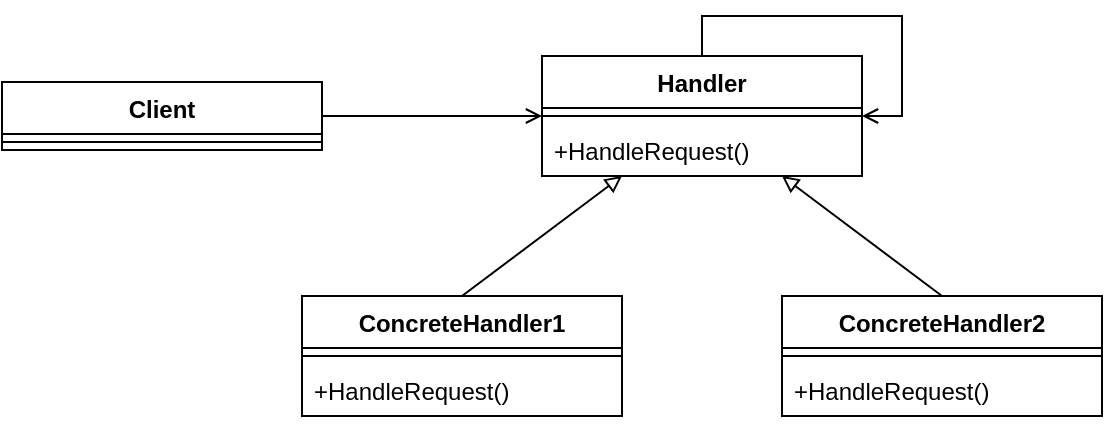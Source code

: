 <mxfile version="22.1.11" type="device">
  <diagram name="第 1 页" id="HjqMBcPu-Fg7NYhdTPSK">
    <mxGraphModel dx="1434" dy="844" grid="1" gridSize="10" guides="1" tooltips="1" connect="1" arrows="1" fold="1" page="1" pageScale="1" pageWidth="827" pageHeight="1169" math="0" shadow="0">
      <root>
        <mxCell id="0" />
        <mxCell id="1" parent="0" />
        <mxCell id="BeVO71HK4ADqa_GcimMa-1" value="Handler" style="swimlane;fontStyle=1;align=center;verticalAlign=top;childLayout=stackLayout;horizontal=1;startSize=26;horizontalStack=0;resizeParent=1;resizeParentMax=0;resizeLast=0;collapsible=1;marginBottom=0;whiteSpace=wrap;html=1;" vertex="1" parent="1">
          <mxGeometry x="320" y="340" width="160" height="60" as="geometry" />
        </mxCell>
        <mxCell id="BeVO71HK4ADqa_GcimMa-3" value="" style="line;strokeWidth=1;fillColor=none;align=left;verticalAlign=middle;spacingTop=-1;spacingLeft=3;spacingRight=3;rotatable=0;labelPosition=right;points=[];portConstraint=eastwest;strokeColor=inherit;" vertex="1" parent="BeVO71HK4ADqa_GcimMa-1">
          <mxGeometry y="26" width="160" height="8" as="geometry" />
        </mxCell>
        <mxCell id="BeVO71HK4ADqa_GcimMa-4" value="+HandleRequest()" style="text;strokeColor=none;fillColor=none;align=left;verticalAlign=top;spacingLeft=4;spacingRight=4;overflow=hidden;rotatable=0;points=[[0,0.5],[1,0.5]];portConstraint=eastwest;whiteSpace=wrap;html=1;" vertex="1" parent="BeVO71HK4ADqa_GcimMa-1">
          <mxGeometry y="34" width="160" height="26" as="geometry" />
        </mxCell>
        <mxCell id="BeVO71HK4ADqa_GcimMa-16" style="edgeStyle=none;rounded=0;orthogonalLoop=1;jettySize=auto;html=1;exitX=0.5;exitY=0;exitDx=0;exitDy=0;endArrow=block;endFill=0;" edge="1" parent="1" source="BeVO71HK4ADqa_GcimMa-5" target="BeVO71HK4ADqa_GcimMa-1">
          <mxGeometry relative="1" as="geometry" />
        </mxCell>
        <mxCell id="BeVO71HK4ADqa_GcimMa-5" value="ConcreteHandler1" style="swimlane;fontStyle=1;align=center;verticalAlign=top;childLayout=stackLayout;horizontal=1;startSize=26;horizontalStack=0;resizeParent=1;resizeParentMax=0;resizeLast=0;collapsible=1;marginBottom=0;whiteSpace=wrap;html=1;" vertex="1" parent="1">
          <mxGeometry x="200" y="460" width="160" height="60" as="geometry" />
        </mxCell>
        <mxCell id="BeVO71HK4ADqa_GcimMa-6" value="" style="line;strokeWidth=1;fillColor=none;align=left;verticalAlign=middle;spacingTop=-1;spacingLeft=3;spacingRight=3;rotatable=0;labelPosition=right;points=[];portConstraint=eastwest;strokeColor=inherit;" vertex="1" parent="BeVO71HK4ADqa_GcimMa-5">
          <mxGeometry y="26" width="160" height="8" as="geometry" />
        </mxCell>
        <mxCell id="BeVO71HK4ADqa_GcimMa-7" value="+HandleRequest()" style="text;strokeColor=none;fillColor=none;align=left;verticalAlign=top;spacingLeft=4;spacingRight=4;overflow=hidden;rotatable=0;points=[[0,0.5],[1,0.5]];portConstraint=eastwest;whiteSpace=wrap;html=1;" vertex="1" parent="BeVO71HK4ADqa_GcimMa-5">
          <mxGeometry y="34" width="160" height="26" as="geometry" />
        </mxCell>
        <mxCell id="BeVO71HK4ADqa_GcimMa-17" style="edgeStyle=none;rounded=0;orthogonalLoop=1;jettySize=auto;html=1;exitX=0.5;exitY=0;exitDx=0;exitDy=0;endArrow=block;endFill=0;" edge="1" parent="1" source="BeVO71HK4ADqa_GcimMa-8" target="BeVO71HK4ADqa_GcimMa-1">
          <mxGeometry relative="1" as="geometry" />
        </mxCell>
        <mxCell id="BeVO71HK4ADqa_GcimMa-8" value="ConcreteHandler2" style="swimlane;fontStyle=1;align=center;verticalAlign=top;childLayout=stackLayout;horizontal=1;startSize=26;horizontalStack=0;resizeParent=1;resizeParentMax=0;resizeLast=0;collapsible=1;marginBottom=0;whiteSpace=wrap;html=1;" vertex="1" parent="1">
          <mxGeometry x="440" y="460" width="160" height="60" as="geometry" />
        </mxCell>
        <mxCell id="BeVO71HK4ADqa_GcimMa-9" value="" style="line;strokeWidth=1;fillColor=none;align=left;verticalAlign=middle;spacingTop=-1;spacingLeft=3;spacingRight=3;rotatable=0;labelPosition=right;points=[];portConstraint=eastwest;strokeColor=inherit;" vertex="1" parent="BeVO71HK4ADqa_GcimMa-8">
          <mxGeometry y="26" width="160" height="8" as="geometry" />
        </mxCell>
        <mxCell id="BeVO71HK4ADqa_GcimMa-10" value="+HandleRequest()" style="text;strokeColor=none;fillColor=none;align=left;verticalAlign=top;spacingLeft=4;spacingRight=4;overflow=hidden;rotatable=0;points=[[0,0.5],[1,0.5]];portConstraint=eastwest;whiteSpace=wrap;html=1;" vertex="1" parent="BeVO71HK4ADqa_GcimMa-8">
          <mxGeometry y="34" width="160" height="26" as="geometry" />
        </mxCell>
        <mxCell id="BeVO71HK4ADqa_GcimMa-15" style="rounded=0;orthogonalLoop=1;jettySize=auto;html=1;endArrow=open;endFill=0;" edge="1" parent="1" source="BeVO71HK4ADqa_GcimMa-11" target="BeVO71HK4ADqa_GcimMa-1">
          <mxGeometry relative="1" as="geometry" />
        </mxCell>
        <mxCell id="BeVO71HK4ADqa_GcimMa-11" value="Client" style="swimlane;fontStyle=1;align=center;verticalAlign=top;childLayout=stackLayout;horizontal=1;startSize=26;horizontalStack=0;resizeParent=1;resizeParentMax=0;resizeLast=0;collapsible=1;marginBottom=0;whiteSpace=wrap;html=1;" vertex="1" parent="1">
          <mxGeometry x="50" y="353" width="160" height="34" as="geometry" />
        </mxCell>
        <mxCell id="BeVO71HK4ADqa_GcimMa-13" value="" style="line;strokeWidth=1;fillColor=none;align=left;verticalAlign=middle;spacingTop=-1;spacingLeft=3;spacingRight=3;rotatable=0;labelPosition=right;points=[];portConstraint=eastwest;strokeColor=inherit;" vertex="1" parent="BeVO71HK4ADqa_GcimMa-11">
          <mxGeometry y="26" width="160" height="8" as="geometry" />
        </mxCell>
        <mxCell id="BeVO71HK4ADqa_GcimMa-18" style="edgeStyle=orthogonalEdgeStyle;rounded=0;orthogonalLoop=1;jettySize=auto;html=1;exitX=0.5;exitY=0;exitDx=0;exitDy=0;entryX=1;entryY=0.5;entryDx=0;entryDy=0;endArrow=open;endFill=0;" edge="1" parent="1" source="BeVO71HK4ADqa_GcimMa-1" target="BeVO71HK4ADqa_GcimMa-1">
          <mxGeometry relative="1" as="geometry" />
        </mxCell>
      </root>
    </mxGraphModel>
  </diagram>
</mxfile>
